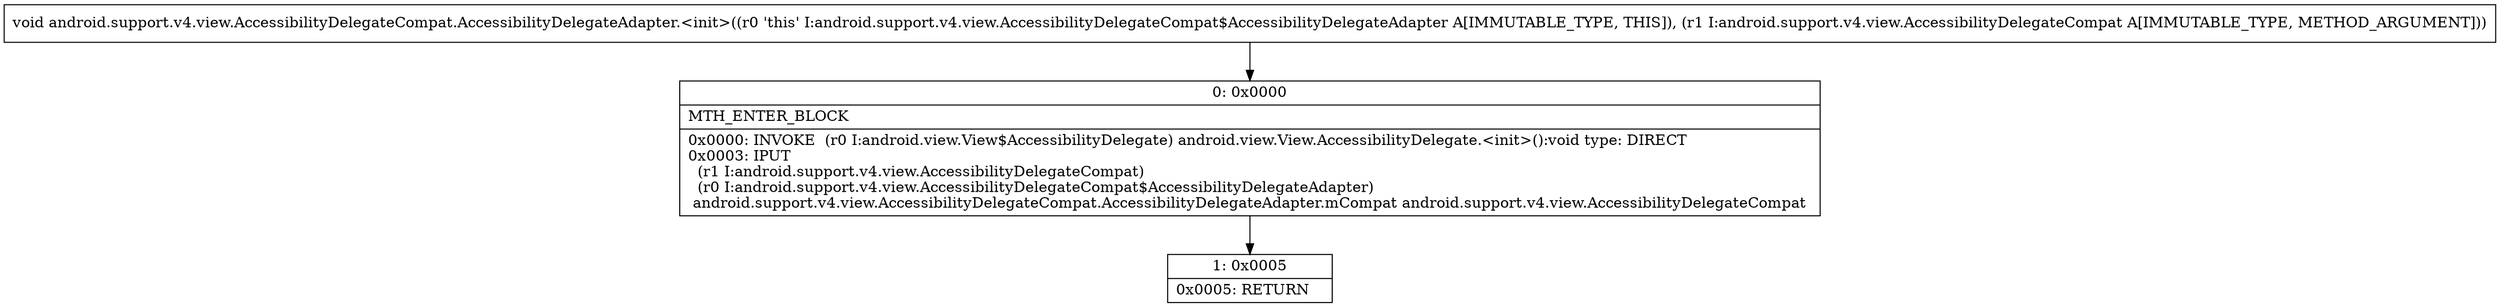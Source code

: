 digraph "CFG forandroid.support.v4.view.AccessibilityDelegateCompat.AccessibilityDelegateAdapter.\<init\>(Landroid\/support\/v4\/view\/AccessibilityDelegateCompat;)V" {
Node_0 [shape=record,label="{0\:\ 0x0000|MTH_ENTER_BLOCK\l|0x0000: INVOKE  (r0 I:android.view.View$AccessibilityDelegate) android.view.View.AccessibilityDelegate.\<init\>():void type: DIRECT \l0x0003: IPUT  \l  (r1 I:android.support.v4.view.AccessibilityDelegateCompat)\l  (r0 I:android.support.v4.view.AccessibilityDelegateCompat$AccessibilityDelegateAdapter)\l android.support.v4.view.AccessibilityDelegateCompat.AccessibilityDelegateAdapter.mCompat android.support.v4.view.AccessibilityDelegateCompat \l}"];
Node_1 [shape=record,label="{1\:\ 0x0005|0x0005: RETURN   \l}"];
MethodNode[shape=record,label="{void android.support.v4.view.AccessibilityDelegateCompat.AccessibilityDelegateAdapter.\<init\>((r0 'this' I:android.support.v4.view.AccessibilityDelegateCompat$AccessibilityDelegateAdapter A[IMMUTABLE_TYPE, THIS]), (r1 I:android.support.v4.view.AccessibilityDelegateCompat A[IMMUTABLE_TYPE, METHOD_ARGUMENT])) }"];
MethodNode -> Node_0;
Node_0 -> Node_1;
}

